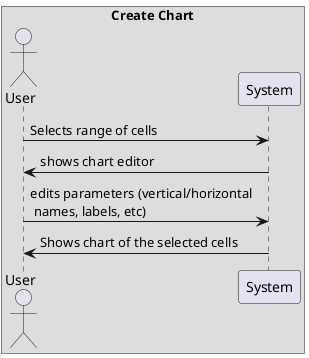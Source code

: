 '1150710@isep.ipp.pt
@startuml ssd_chart.png
    skinparam handwritten false
    skinparam monochrome false
    skinparam packageStyle rect
    skinparam defaultFontName FG Virgil
    skinparam shadowing false



  box "Create Chart"
    actor "User" as user
    participant "System"
  end box

user -> System : Selects range of cells
System -> user : shows chart editor
user -> System : edits parameters (vertical/horizontal\n names, labels, etc)
System -> user : Shows chart of the selected cells

@enduml